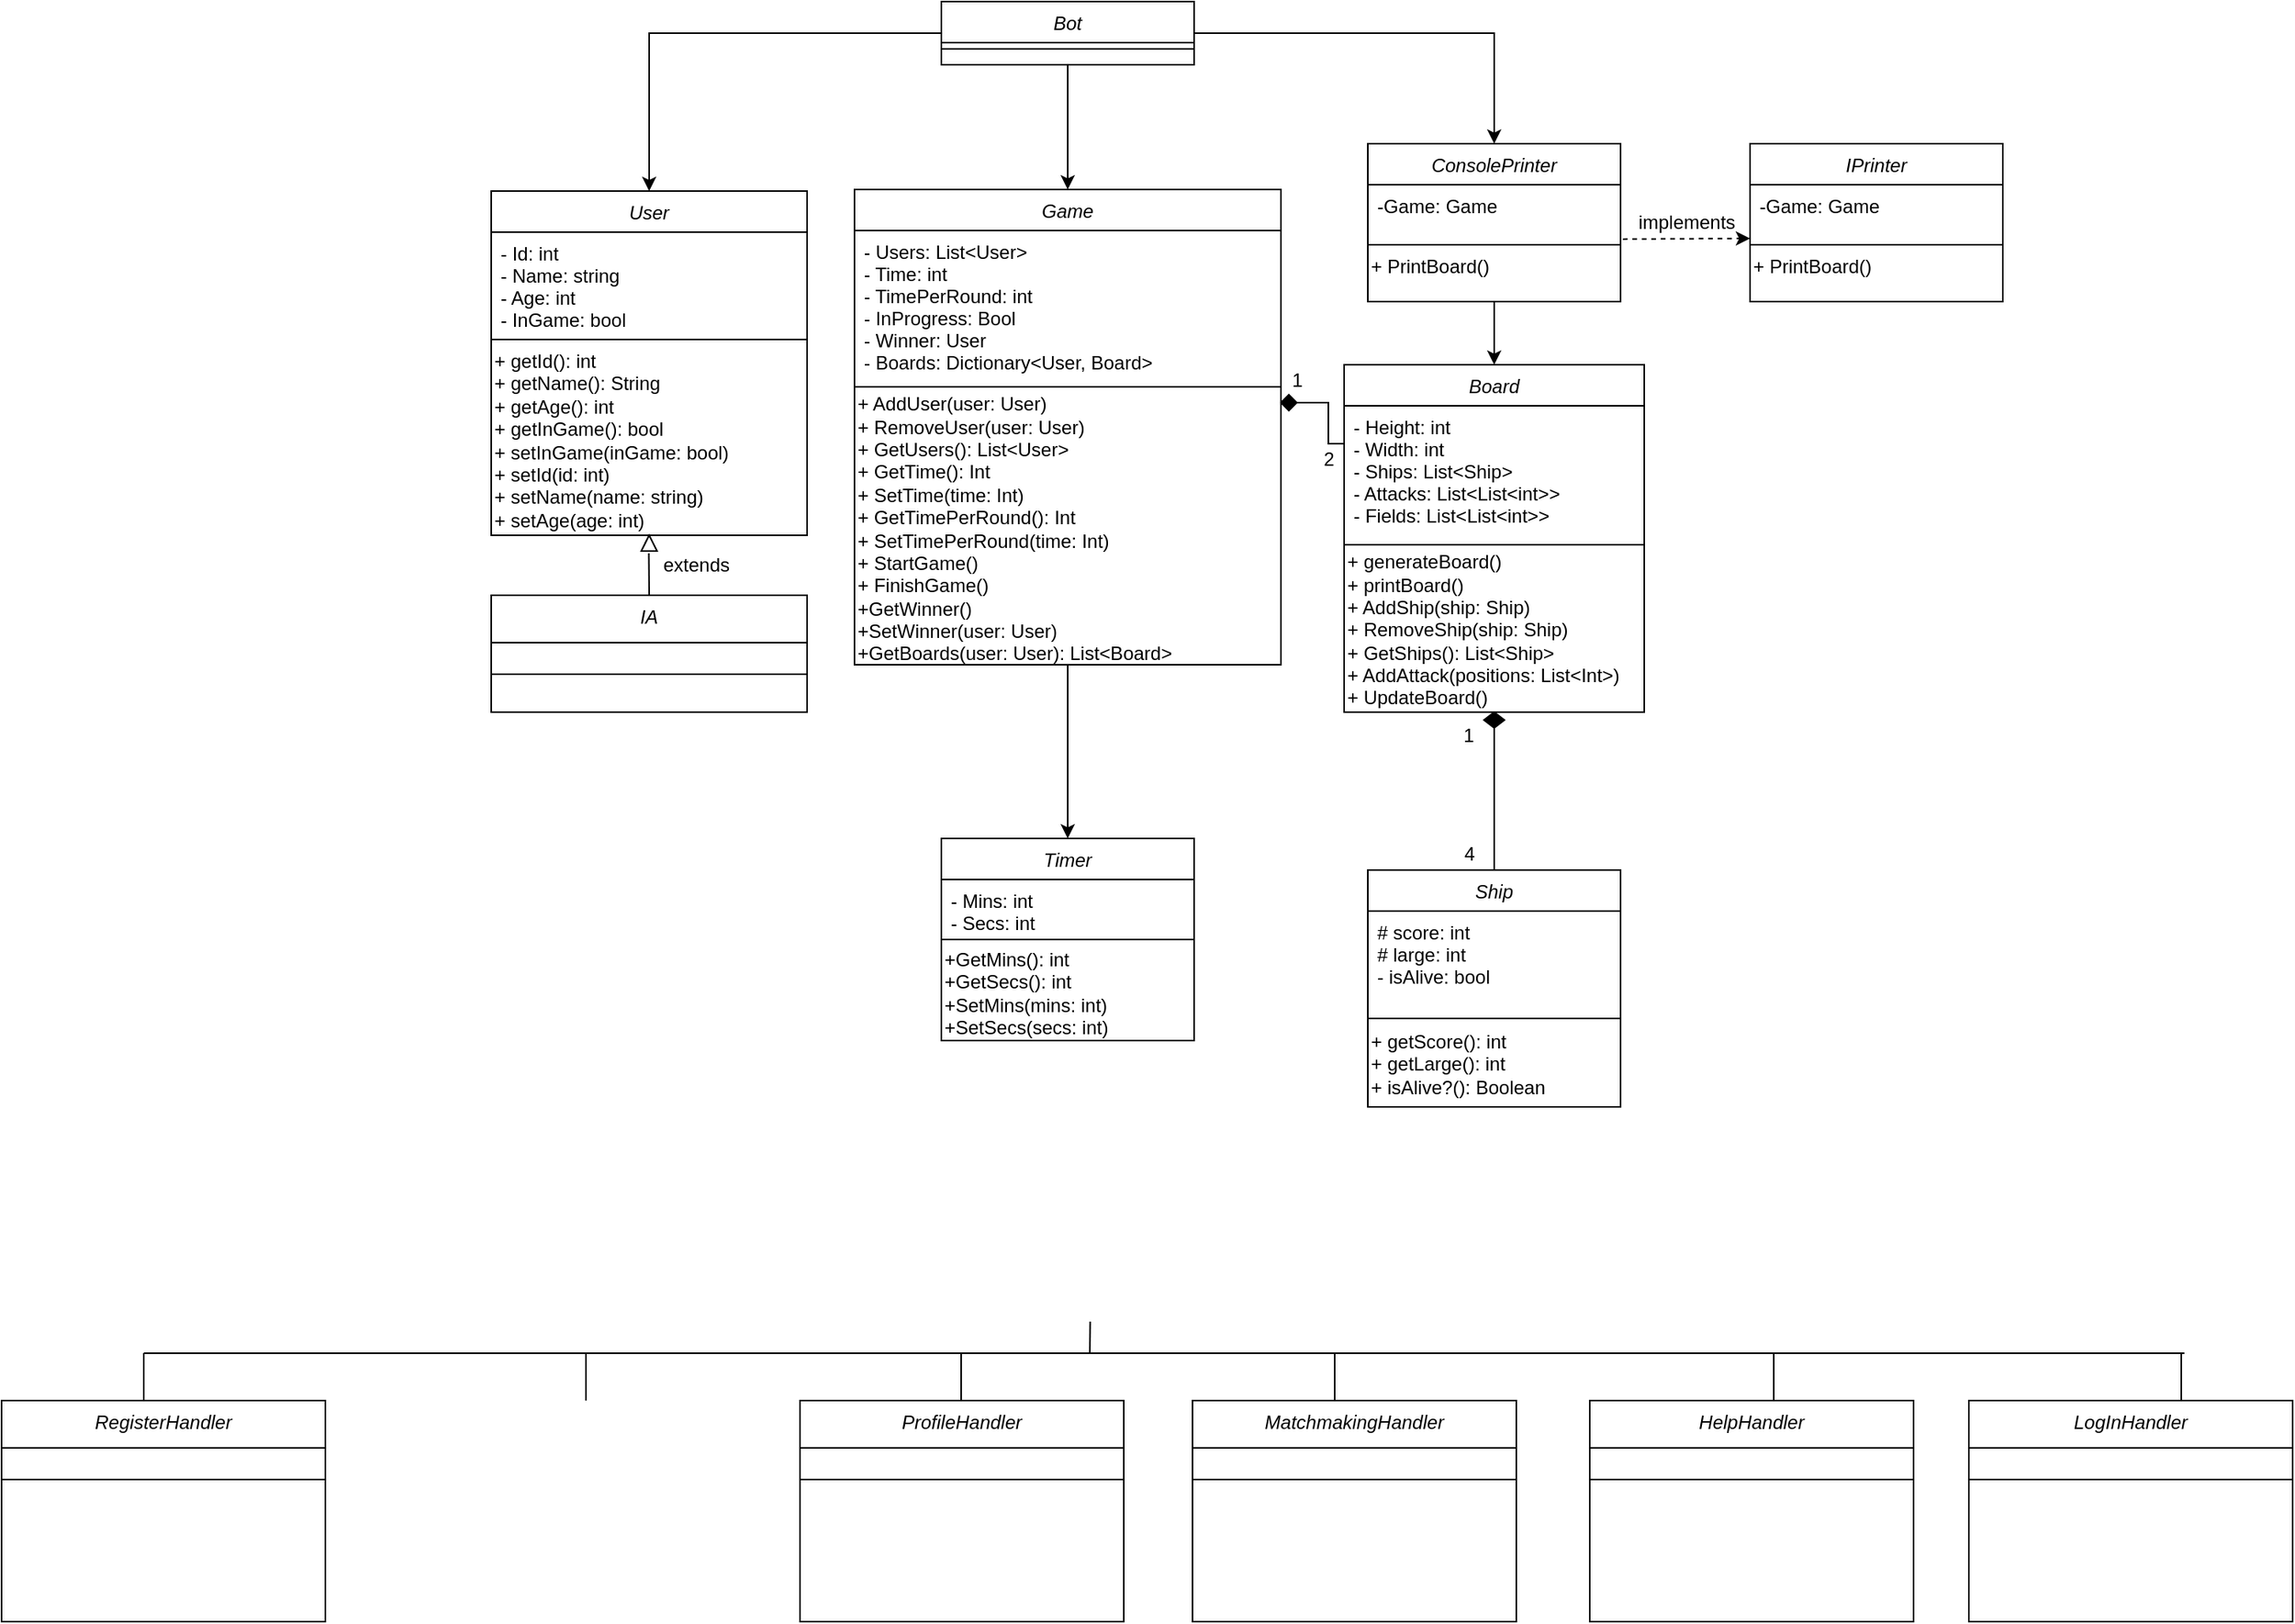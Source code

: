 <mxfile version="19.0.3" type="device"><diagram id="C5RBs43oDa-KdzZeNtuy" name="Page-1"><mxGraphModel dx="2563" dy="884" grid="1" gridSize="10" guides="1" tooltips="1" connect="1" arrows="1" fold="1" page="1" pageScale="1" pageWidth="827" pageHeight="1169" math="0" shadow="0"><root><mxCell id="WIyWlLk6GJQsqaUBKTNV-0"/><mxCell id="WIyWlLk6GJQsqaUBKTNV-1" parent="WIyWlLk6GJQsqaUBKTNV-0"/><mxCell id="zkfFHV4jXpPFQw0GAbJ--0" value="Ship" style="swimlane;fontStyle=2;align=center;verticalAlign=top;childLayout=stackLayout;horizontal=1;startSize=26;horizontalStack=0;resizeParent=1;resizeLast=0;collapsible=1;marginBottom=0;rounded=0;shadow=0;strokeWidth=1;" parent="WIyWlLk6GJQsqaUBKTNV-1" vertex="1"><mxGeometry x="95" y="784" width="160" height="150" as="geometry"><mxRectangle x="230" y="140" width="160" height="26" as="alternateBounds"/></mxGeometry></mxCell><mxCell id="zkfFHV4jXpPFQw0GAbJ--3" value="# score: int&#10;# large: int&#10;- isAlive: bool" style="text;align=left;verticalAlign=top;spacingLeft=4;spacingRight=4;overflow=hidden;rotatable=0;points=[[0,0.5],[1,0.5]];portConstraint=eastwest;rounded=0;shadow=0;html=0;" parent="zkfFHV4jXpPFQw0GAbJ--0" vertex="1"><mxGeometry y="26" width="160" height="64" as="geometry"/></mxCell><mxCell id="zkfFHV4jXpPFQw0GAbJ--4" value="" style="line;html=1;strokeWidth=1;align=left;verticalAlign=middle;spacingTop=-1;spacingLeft=3;spacingRight=3;rotatable=0;labelPosition=right;points=[];portConstraint=eastwest;" parent="zkfFHV4jXpPFQw0GAbJ--0" vertex="1"><mxGeometry y="90" width="160" height="8" as="geometry"/></mxCell><mxCell id="Oa3BnOsL49yQoCvlADtk-10" value="+ getScore(): int&lt;br&gt;+ getLarge(): int&lt;br&gt;+ isAlive?(): Boolean" style="text;html=1;align=left;verticalAlign=middle;resizable=0;points=[];autosize=1;strokeColor=none;fillColor=none;" parent="zkfFHV4jXpPFQw0GAbJ--0" vertex="1"><mxGeometry y="98" width="160" height="50" as="geometry"/></mxCell><mxCell id="Oa3BnOsL49yQoCvlADtk-0" value="User" style="swimlane;fontStyle=2;align=center;verticalAlign=top;childLayout=stackLayout;horizontal=1;startSize=26;horizontalStack=0;resizeParent=1;resizeLast=0;collapsible=1;marginBottom=0;rounded=0;shadow=0;strokeWidth=1;" parent="WIyWlLk6GJQsqaUBKTNV-1" vertex="1"><mxGeometry x="-460" y="354" width="200" height="218" as="geometry"><mxRectangle x="230" y="140" width="160" height="26" as="alternateBounds"/></mxGeometry></mxCell><mxCell id="Oa3BnOsL49yQoCvlADtk-1" value="- Id: int&#10;- Name: string&#10;- Age: int&#10;- InGame: bool" style="text;align=left;verticalAlign=top;spacingLeft=4;spacingRight=4;overflow=hidden;rotatable=0;points=[[0,0.5],[1,0.5]];portConstraint=eastwest;rounded=0;shadow=0;html=0;" parent="Oa3BnOsL49yQoCvlADtk-0" vertex="1"><mxGeometry y="26" width="200" height="64" as="geometry"/></mxCell><mxCell id="Oa3BnOsL49yQoCvlADtk-2" value="" style="line;html=1;strokeWidth=1;align=left;verticalAlign=middle;spacingTop=-1;spacingLeft=3;spacingRight=3;rotatable=0;labelPosition=right;points=[];portConstraint=eastwest;" parent="Oa3BnOsL49yQoCvlADtk-0" vertex="1"><mxGeometry y="90" width="200" height="8" as="geometry"/></mxCell><mxCell id="Oa3BnOsL49yQoCvlADtk-8" value="+ getId(): int&lt;br&gt;+ getName(): String&lt;br&gt;+ getAge(): int&lt;br&gt;+ getInGame(): bool&lt;br&gt;+ setInGame(inGame: bool)&lt;br&gt;+ setId(id: int)&lt;br&gt;+ setName(name: string)&lt;br&gt;+ setAge(age: int)" style="text;html=1;align=left;verticalAlign=middle;resizable=0;points=[];autosize=1;strokeColor=none;fillColor=none;" parent="Oa3BnOsL49yQoCvlADtk-0" vertex="1"><mxGeometry y="98" width="200" height="120" as="geometry"/></mxCell><mxCell id="Oa3BnOsL49yQoCvlADtk-11" value="Board" style="swimlane;fontStyle=2;align=center;verticalAlign=top;childLayout=stackLayout;horizontal=1;startSize=26;horizontalStack=0;resizeParent=1;resizeLast=0;collapsible=1;marginBottom=0;rounded=0;shadow=0;strokeWidth=1;" parent="WIyWlLk6GJQsqaUBKTNV-1" vertex="1"><mxGeometry x="80" y="464" width="190" height="220" as="geometry"><mxRectangle x="230" y="140" width="160" height="26" as="alternateBounds"/></mxGeometry></mxCell><mxCell id="Oa3BnOsL49yQoCvlADtk-12" value="- Height: int&#10;- Width: int&#10;- Ships: List&lt;Ship&gt;&#10;- Attacks: List&lt;List&lt;int&gt;&gt;&#10;- Fields: List&lt;List&lt;int&gt;&gt;" style="text;align=left;verticalAlign=top;spacingLeft=4;spacingRight=4;overflow=hidden;rotatable=0;points=[[0,0.5],[1,0.5]];portConstraint=eastwest;rounded=0;shadow=0;html=0;" parent="Oa3BnOsL49yQoCvlADtk-11" vertex="1"><mxGeometry y="26" width="190" height="84" as="geometry"/></mxCell><mxCell id="Oa3BnOsL49yQoCvlADtk-13" value="" style="line;html=1;strokeWidth=1;align=left;verticalAlign=middle;spacingTop=-1;spacingLeft=3;spacingRight=3;rotatable=0;labelPosition=right;points=[];portConstraint=eastwest;" parent="Oa3BnOsL49yQoCvlADtk-11" vertex="1"><mxGeometry y="110" width="190" height="8" as="geometry"/></mxCell><mxCell id="Oa3BnOsL49yQoCvlADtk-14" value="+ generateBoard()&lt;br&gt;+ printBoard()&lt;br&gt;+ AddShip(ship: Ship)&lt;br&gt;+ RemoveShip(ship: Ship)&lt;br&gt;+ GetShips(): List&amp;lt;Ship&amp;gt;&lt;br&gt;+ AddAttack(positions: List&amp;lt;Int&amp;gt;)&lt;br&gt;+ UpdateBoard()" style="text;html=1;align=left;verticalAlign=middle;resizable=0;points=[];autosize=1;strokeColor=none;fillColor=none;" parent="Oa3BnOsL49yQoCvlADtk-11" vertex="1"><mxGeometry y="118" width="190" height="100" as="geometry"/></mxCell><mxCell id="Oa3BnOsL49yQoCvlADtk-26" style="edgeStyle=orthogonalEdgeStyle;rounded=0;orthogonalLoop=1;jettySize=auto;html=1;entryX=0.5;entryY=0;entryDx=0;entryDy=0;" parent="WIyWlLk6GJQsqaUBKTNV-1" source="Oa3BnOsL49yQoCvlADtk-15" target="Oa3BnOsL49yQoCvlADtk-0" edge="1"><mxGeometry relative="1" as="geometry"/></mxCell><mxCell id="Oa3BnOsL49yQoCvlADtk-27" style="edgeStyle=orthogonalEdgeStyle;rounded=0;orthogonalLoop=1;jettySize=auto;html=1;entryX=0.5;entryY=0;entryDx=0;entryDy=0;" parent="WIyWlLk6GJQsqaUBKTNV-1" source="Oa3BnOsL49yQoCvlADtk-15" target="Oa3BnOsL49yQoCvlADtk-20" edge="1"><mxGeometry relative="1" as="geometry"/></mxCell><mxCell id="Oa3BnOsL49yQoCvlADtk-32" style="edgeStyle=orthogonalEdgeStyle;rounded=0;orthogonalLoop=1;jettySize=auto;html=1;entryX=0.5;entryY=0;entryDx=0;entryDy=0;" parent="WIyWlLk6GJQsqaUBKTNV-1" source="Oa3BnOsL49yQoCvlADtk-15" target="Oa3BnOsL49yQoCvlADtk-28" edge="1"><mxGeometry relative="1" as="geometry"/></mxCell><mxCell id="Oa3BnOsL49yQoCvlADtk-15" value="Bot" style="swimlane;fontStyle=2;align=center;verticalAlign=top;childLayout=stackLayout;horizontal=1;startSize=26;horizontalStack=0;resizeParent=1;resizeLast=0;collapsible=1;marginBottom=0;rounded=0;shadow=0;strokeWidth=1;" parent="WIyWlLk6GJQsqaUBKTNV-1" vertex="1"><mxGeometry x="-175" y="234" width="160" height="40" as="geometry"><mxRectangle x="230" y="140" width="160" height="26" as="alternateBounds"/></mxGeometry></mxCell><mxCell id="Oa3BnOsL49yQoCvlADtk-17" value="" style="line;html=1;strokeWidth=1;align=left;verticalAlign=middle;spacingTop=-1;spacingLeft=3;spacingRight=3;rotatable=0;labelPosition=right;points=[];portConstraint=eastwest;" parent="Oa3BnOsL49yQoCvlADtk-15" vertex="1"><mxGeometry y="26" width="160" height="8" as="geometry"/></mxCell><mxCell id="Oa3BnOsL49yQoCvlADtk-20" value="Game" style="swimlane;fontStyle=2;align=center;verticalAlign=top;childLayout=stackLayout;horizontal=1;startSize=26;horizontalStack=0;resizeParent=1;resizeLast=0;collapsible=1;marginBottom=0;rounded=0;shadow=0;strokeWidth=1;" parent="WIyWlLk6GJQsqaUBKTNV-1" vertex="1"><mxGeometry x="-230" y="353" width="270" height="301" as="geometry"><mxRectangle x="230" y="140" width="160" height="26" as="alternateBounds"/></mxGeometry></mxCell><mxCell id="Oa3BnOsL49yQoCvlADtk-21" value="- Users: List&lt;User&gt;&#10;- Time: int&#10;- TimePerRound: int&#10;- InProgress: Bool&#10;- Winner: User&#10;- Boards: Dictionary&lt;User, Board&gt;&#10;" style="text;align=left;verticalAlign=top;spacingLeft=4;spacingRight=4;overflow=hidden;rotatable=0;points=[[0,0.5],[1,0.5]];portConstraint=eastwest;rounded=0;shadow=0;html=0;" parent="Oa3BnOsL49yQoCvlADtk-20" vertex="1"><mxGeometry y="26" width="270" height="94" as="geometry"/></mxCell><mxCell id="Oa3BnOsL49yQoCvlADtk-22" value="" style="line;html=1;strokeWidth=1;align=left;verticalAlign=middle;spacingTop=-1;spacingLeft=3;spacingRight=3;rotatable=0;labelPosition=right;points=[];portConstraint=eastwest;" parent="Oa3BnOsL49yQoCvlADtk-20" vertex="1"><mxGeometry y="120" width="270" height="10" as="geometry"/></mxCell><mxCell id="Oa3BnOsL49yQoCvlADtk-23" value="+ AddUser(user: User)&lt;br&gt;+ RemoveUser(user: User)&lt;br&gt;+ GetUsers(): List&amp;lt;User&amp;gt;&lt;br&gt;+ GetTime(): Int&lt;br&gt;+ SetTime(time: Int)&lt;br&gt;+ GetTimePerRound(): Int&lt;br&gt;+ SetTimePerRound(time: Int)&lt;br&gt;+ StartGame()&lt;br&gt;+ FinishGame()&lt;br&gt;+GetWinner()&lt;br&gt;+SetWinner(user: User)&lt;br&gt;+GetBoards(user: User): List&amp;lt;Board&amp;gt;" style="text;html=1;align=left;verticalAlign=middle;resizable=0;points=[];autosize=1;strokeColor=none;fillColor=none;" parent="Oa3BnOsL49yQoCvlADtk-20" vertex="1"><mxGeometry y="130" width="270" height="170" as="geometry"/></mxCell><mxCell id="Oa3BnOsL49yQoCvlADtk-28" value="ConsolePrinter" style="swimlane;fontStyle=2;align=center;verticalAlign=top;childLayout=stackLayout;horizontal=1;startSize=26;horizontalStack=0;resizeParent=1;resizeLast=0;collapsible=1;marginBottom=0;rounded=0;shadow=0;strokeWidth=1;" parent="WIyWlLk6GJQsqaUBKTNV-1" vertex="1"><mxGeometry x="95" y="324" width="160" height="100" as="geometry"><mxRectangle x="230" y="140" width="160" height="26" as="alternateBounds"/></mxGeometry></mxCell><mxCell id="Oa3BnOsL49yQoCvlADtk-29" value="-Game: Game" style="text;align=left;verticalAlign=top;spacingLeft=4;spacingRight=4;overflow=hidden;rotatable=0;points=[[0,0.5],[1,0.5]];portConstraint=eastwest;rounded=0;shadow=0;html=0;" parent="Oa3BnOsL49yQoCvlADtk-28" vertex="1"><mxGeometry y="26" width="160" height="34" as="geometry"/></mxCell><mxCell id="Oa3BnOsL49yQoCvlADtk-30" value="" style="line;html=1;strokeWidth=1;align=left;verticalAlign=middle;spacingTop=-1;spacingLeft=3;spacingRight=3;rotatable=0;labelPosition=right;points=[];portConstraint=eastwest;" parent="Oa3BnOsL49yQoCvlADtk-28" vertex="1"><mxGeometry y="60" width="160" height="8" as="geometry"/></mxCell><mxCell id="Oa3BnOsL49yQoCvlADtk-31" value="+ PrintBoard()" style="text;html=1;align=left;verticalAlign=middle;resizable=0;points=[];autosize=1;strokeColor=none;fillColor=none;" parent="Oa3BnOsL49yQoCvlADtk-28" vertex="1"><mxGeometry y="68" width="160" height="20" as="geometry"/></mxCell><mxCell id="Oa3BnOsL49yQoCvlADtk-37" style="edgeStyle=orthogonalEdgeStyle;rounded=0;orthogonalLoop=1;jettySize=auto;html=1;entryX=0.5;entryY=0;entryDx=0;entryDy=0;exitX=0.5;exitY=1;exitDx=0;exitDy=0;" parent="WIyWlLk6GJQsqaUBKTNV-1" source="Oa3BnOsL49yQoCvlADtk-28" target="Oa3BnOsL49yQoCvlADtk-11" edge="1"><mxGeometry relative="1" as="geometry"><mxPoint x="140" y="434" as="sourcePoint"/></mxGeometry></mxCell><mxCell id="bSqjZZMT7xmnevvYRMz8-1" value="" style="rhombus;whiteSpace=wrap;html=1;fillColor=#000000;" parent="WIyWlLk6GJQsqaUBKTNV-1" vertex="1"><mxGeometry x="40" y="483" width="10" height="10" as="geometry"/></mxCell><mxCell id="bSqjZZMT7xmnevvYRMz8-3" value="1" style="text;html=1;align=center;verticalAlign=middle;resizable=0;points=[];autosize=1;strokeColor=none;fillColor=none;" parent="WIyWlLk6GJQsqaUBKTNV-1" vertex="1"><mxGeometry x="40" y="464" width="20" height="20" as="geometry"/></mxCell><mxCell id="bSqjZZMT7xmnevvYRMz8-4" value="2" style="text;html=1;align=center;verticalAlign=middle;resizable=0;points=[];autosize=1;strokeColor=none;fillColor=none;" parent="WIyWlLk6GJQsqaUBKTNV-1" vertex="1"><mxGeometry x="60" y="514" width="20" height="20" as="geometry"/></mxCell><mxCell id="9Ivj33_XYbk1Kyzs23di-0" value="" style="endArrow=none;html=1;rounded=0;entryX=1;entryY=0.5;entryDx=0;entryDy=0;" parent="WIyWlLk6GJQsqaUBKTNV-1" target="bSqjZZMT7xmnevvYRMz8-1" edge="1"><mxGeometry width="50" height="50" relative="1" as="geometry"><mxPoint x="80" y="514" as="sourcePoint"/><mxPoint x="-10" y="494" as="targetPoint"/><Array as="points"><mxPoint x="70" y="514"/><mxPoint x="70" y="488"/></Array></mxGeometry></mxCell><mxCell id="9Ivj33_XYbk1Kyzs23di-4" value="IPrinter" style="swimlane;fontStyle=2;align=center;verticalAlign=top;childLayout=stackLayout;horizontal=1;startSize=26;horizontalStack=0;resizeParent=1;resizeLast=0;collapsible=1;marginBottom=0;rounded=0;shadow=0;strokeWidth=1;" parent="WIyWlLk6GJQsqaUBKTNV-1" vertex="1"><mxGeometry x="337" y="324" width="160" height="100" as="geometry"><mxRectangle x="230" y="140" width="160" height="26" as="alternateBounds"/></mxGeometry></mxCell><mxCell id="9Ivj33_XYbk1Kyzs23di-5" value="-Game: Game" style="text;align=left;verticalAlign=top;spacingLeft=4;spacingRight=4;overflow=hidden;rotatable=0;points=[[0,0.5],[1,0.5]];portConstraint=eastwest;rounded=0;shadow=0;html=0;" parent="9Ivj33_XYbk1Kyzs23di-4" vertex="1"><mxGeometry y="26" width="160" height="34" as="geometry"/></mxCell><mxCell id="9Ivj33_XYbk1Kyzs23di-6" value="" style="line;html=1;strokeWidth=1;align=left;verticalAlign=middle;spacingTop=-1;spacingLeft=3;spacingRight=3;rotatable=0;labelPosition=right;points=[];portConstraint=eastwest;" parent="9Ivj33_XYbk1Kyzs23di-4" vertex="1"><mxGeometry y="60" width="160" height="8" as="geometry"/></mxCell><mxCell id="9Ivj33_XYbk1Kyzs23di-7" value="+ PrintBoard()" style="text;html=1;align=left;verticalAlign=middle;resizable=0;points=[];autosize=1;strokeColor=none;fillColor=none;" parent="9Ivj33_XYbk1Kyzs23di-4" vertex="1"><mxGeometry y="68" width="160" height="20" as="geometry"/></mxCell><mxCell id="9Ivj33_XYbk1Kyzs23di-9" value="implements" style="text;html=1;strokeColor=none;fillColor=none;align=center;verticalAlign=middle;whiteSpace=wrap;rounded=0;" parent="WIyWlLk6GJQsqaUBKTNV-1" vertex="1"><mxGeometry x="267" y="359" width="60" height="30" as="geometry"/></mxCell><mxCell id="9Ivj33_XYbk1Kyzs23di-12" value="" style="endArrow=none;html=1;rounded=0;exitX=0.5;exitY=0;exitDx=0;exitDy=0;entryX=0.5;entryY=1;entryDx=0;entryDy=0;startArrow=none;" parent="WIyWlLk6GJQsqaUBKTNV-1" source="9qXfuCh5ihIQ6grGx1w4-24" target="Oa3BnOsL49yQoCvlADtk-11" edge="1"><mxGeometry width="50" height="50" relative="1" as="geometry"><mxPoint x="-103" y="804" as="sourcePoint"/><mxPoint x="67" y="674" as="targetPoint"/><Array as="points"/></mxGeometry></mxCell><mxCell id="9Ivj33_XYbk1Kyzs23di-13" value="1" style="text;html=1;strokeColor=none;fillColor=none;align=center;verticalAlign=middle;whiteSpace=wrap;rounded=0;" parent="WIyWlLk6GJQsqaUBKTNV-1" vertex="1"><mxGeometry x="128.5" y="684" width="60" height="30" as="geometry"/></mxCell><mxCell id="9Ivj33_XYbk1Kyzs23di-14" value="4" style="text;html=1;align=center;verticalAlign=middle;resizable=0;points=[];autosize=1;strokeColor=none;fillColor=none;" parent="WIyWlLk6GJQsqaUBKTNV-1" vertex="1"><mxGeometry x="148.5" y="764" width="20" height="20" as="geometry"/></mxCell><mxCell id="9qXfuCh5ihIQ6grGx1w4-3" value="" style="endArrow=classic;html=1;rounded=0;dashed=1;exitX=1.009;exitY=1.013;exitDx=0;exitDy=0;exitPerimeter=0;" parent="WIyWlLk6GJQsqaUBKTNV-1" source="Oa3BnOsL49yQoCvlADtk-29" edge="1"><mxGeometry relative="1" as="geometry"><mxPoint x="227" y="384" as="sourcePoint"/><mxPoint x="337" y="384" as="targetPoint"/></mxGeometry></mxCell><mxCell id="9qXfuCh5ihIQ6grGx1w4-7" value="Timer" style="swimlane;fontStyle=2;align=center;verticalAlign=top;childLayout=stackLayout;horizontal=1;startSize=26;horizontalStack=0;resizeParent=1;resizeLast=0;collapsible=1;marginBottom=0;rounded=0;shadow=0;strokeWidth=1;" parent="WIyWlLk6GJQsqaUBKTNV-1" vertex="1"><mxGeometry x="-175" y="764" width="160" height="128" as="geometry"><mxRectangle x="230" y="140" width="160" height="26" as="alternateBounds"/></mxGeometry></mxCell><mxCell id="9qXfuCh5ihIQ6grGx1w4-8" value="- Mins: int&#10;- Secs: int" style="text;align=left;verticalAlign=top;spacingLeft=4;spacingRight=4;overflow=hidden;rotatable=0;points=[[0,0.5],[1,0.5]];portConstraint=eastwest;rounded=0;shadow=0;html=0;" parent="9qXfuCh5ihIQ6grGx1w4-7" vertex="1"><mxGeometry y="26" width="160" height="34" as="geometry"/></mxCell><mxCell id="9qXfuCh5ihIQ6grGx1w4-9" value="" style="line;html=1;strokeWidth=1;align=left;verticalAlign=middle;spacingTop=-1;spacingLeft=3;spacingRight=3;rotatable=0;labelPosition=right;points=[];portConstraint=eastwest;" parent="9qXfuCh5ihIQ6grGx1w4-7" vertex="1"><mxGeometry y="60" width="160" height="8" as="geometry"/></mxCell><mxCell id="9qXfuCh5ihIQ6grGx1w4-10" value="+GetMins(): int&lt;br&gt;+GetSecs(): int&lt;br&gt;+SetMins(mins: int)&lt;br&gt;+SetSecs(secs: int)" style="text;html=1;align=left;verticalAlign=middle;resizable=0;points=[];autosize=1;strokeColor=none;fillColor=none;" parent="9qXfuCh5ihIQ6grGx1w4-7" vertex="1"><mxGeometry y="68" width="160" height="60" as="geometry"/></mxCell><mxCell id="9qXfuCh5ihIQ6grGx1w4-24" value="" style="rhombus;whiteSpace=wrap;html=1;fillColor=#000000;" parent="WIyWlLk6GJQsqaUBKTNV-1" vertex="1"><mxGeometry x="168.5" y="684" width="13" height="10" as="geometry"/></mxCell><mxCell id="9qXfuCh5ihIQ6grGx1w4-25" value="" style="endArrow=none;html=1;rounded=0;exitX=0.5;exitY=0;exitDx=0;exitDy=0;entryX=0.5;entryY=1;entryDx=0;entryDy=0;" parent="WIyWlLk6GJQsqaUBKTNV-1" source="zkfFHV4jXpPFQw0GAbJ--0" target="9qXfuCh5ihIQ6grGx1w4-24" edge="1"><mxGeometry width="50" height="50" relative="1" as="geometry"><mxPoint x="175" y="784" as="sourcePoint"/><mxPoint x="175" y="684" as="targetPoint"/><Array as="points"><mxPoint x="175" y="724"/></Array></mxGeometry></mxCell><mxCell id="9qXfuCh5ihIQ6grGx1w4-26" value="" style="endArrow=classic;html=1;rounded=0;exitX=0.5;exitY=1;exitDx=0;exitDy=0;" parent="WIyWlLk6GJQsqaUBKTNV-1" source="Oa3BnOsL49yQoCvlADtk-20" target="9qXfuCh5ihIQ6grGx1w4-7" edge="1"><mxGeometry width="50" height="50" relative="1" as="geometry"><mxPoint x="-33" y="804" as="sourcePoint"/><mxPoint x="17" y="754" as="targetPoint"/></mxGeometry></mxCell><mxCell id="9qXfuCh5ihIQ6grGx1w4-27" value="IA" style="swimlane;fontStyle=2;align=center;verticalAlign=top;childLayout=stackLayout;horizontal=1;startSize=30;horizontalStack=0;resizeParent=1;resizeLast=0;collapsible=1;marginBottom=0;rounded=0;shadow=0;strokeWidth=1;" vertex="1" parent="WIyWlLk6GJQsqaUBKTNV-1"><mxGeometry x="-460" y="610" width="200" height="74" as="geometry"><mxRectangle x="230" y="140" width="160" height="26" as="alternateBounds"/></mxGeometry></mxCell><mxCell id="9qXfuCh5ihIQ6grGx1w4-29" value="" style="line;html=1;strokeWidth=1;align=left;verticalAlign=middle;spacingTop=-1;spacingLeft=3;spacingRight=3;rotatable=0;labelPosition=right;points=[];portConstraint=eastwest;" vertex="1" parent="9qXfuCh5ihIQ6grGx1w4-27"><mxGeometry y="30" width="200" height="40" as="geometry"/></mxCell><mxCell id="9qXfuCh5ihIQ6grGx1w4-37" value="" style="endArrow=none;html=1;rounded=0;strokeColor=#000000;exitX=0.5;exitY=0;exitDx=0;exitDy=0;entryX=0.5;entryY=1.003;entryDx=0;entryDy=0;entryPerimeter=0;startArrow=none;" parent="WIyWlLk6GJQsqaUBKTNV-1" source="9qXfuCh5ihIQ6grGx1w4-38" target="Oa3BnOsL49yQoCvlADtk-8" edge="1"><mxGeometry width="50" height="50" relative="1" as="geometry"><mxPoint x="-360" y="580" as="sourcePoint"/><mxPoint x="-310" y="530" as="targetPoint"/></mxGeometry></mxCell><mxCell id="9qXfuCh5ihIQ6grGx1w4-38" value="" style="triangle;whiteSpace=wrap;html=1;rotation=-90;" parent="WIyWlLk6GJQsqaUBKTNV-1" vertex="1"><mxGeometry x="-365" y="572" width="10" height="10" as="geometry"/></mxCell><mxCell id="9qXfuCh5ihIQ6grGx1w4-40" value="" style="endArrow=none;html=1;rounded=0;strokeColor=#000000;exitX=0.5;exitY=0;exitDx=0;exitDy=0;entryX=-0.143;entryY=0.477;entryDx=0;entryDy=0;entryPerimeter=0;" edge="1" parent="WIyWlLk6GJQsqaUBKTNV-1" source="9qXfuCh5ihIQ6grGx1w4-27" target="9qXfuCh5ihIQ6grGx1w4-38"><mxGeometry width="50" height="50" relative="1" as="geometry"><mxPoint x="-380" y="600" as="sourcePoint"/><mxPoint x="-330" y="550" as="targetPoint"/></mxGeometry></mxCell><mxCell id="9qXfuCh5ihIQ6grGx1w4-41" value="extends" style="text;html=1;strokeColor=none;fillColor=none;align=center;verticalAlign=middle;whiteSpace=wrap;rounded=0;" vertex="1" parent="WIyWlLk6GJQsqaUBKTNV-1"><mxGeometry x="-340" y="582" width="20" height="18" as="geometry"/></mxCell><mxCell id="S4wN4refPScA53FnZciP-18" value="HelpHandler&#10;" style="swimlane;fontStyle=2;align=center;verticalAlign=top;childLayout=stackLayout;horizontal=1;startSize=30;horizontalStack=0;resizeParent=1;resizeLast=0;collapsible=1;marginBottom=0;rounded=0;shadow=0;strokeWidth=1;" vertex="1" parent="WIyWlLk6GJQsqaUBKTNV-1"><mxGeometry x="235.5" y="1120" width="205" height="140" as="geometry"><mxRectangle x="230" y="140" width="160" height="26" as="alternateBounds"/></mxGeometry></mxCell><mxCell id="S4wN4refPScA53FnZciP-19" value="" style="line;html=1;strokeWidth=1;align=left;verticalAlign=middle;spacingTop=-1;spacingLeft=3;spacingRight=3;rotatable=0;labelPosition=right;points=[];portConstraint=eastwest;" vertex="1" parent="S4wN4refPScA53FnZciP-18"><mxGeometry y="30" width="205" height="40" as="geometry"/></mxCell><mxCell id="S4wN4refPScA53FnZciP-22" value="MatchmakingHandler" style="swimlane;fontStyle=2;align=center;verticalAlign=top;childLayout=stackLayout;horizontal=1;startSize=30;horizontalStack=0;resizeParent=1;resizeLast=0;collapsible=1;marginBottom=0;rounded=0;shadow=0;strokeWidth=1;" vertex="1" parent="WIyWlLk6GJQsqaUBKTNV-1"><mxGeometry x="-16" y="1120" width="205" height="140" as="geometry"><mxRectangle x="230" y="140" width="160" height="26" as="alternateBounds"/></mxGeometry></mxCell><mxCell id="S4wN4refPScA53FnZciP-23" value="" style="line;html=1;strokeWidth=1;align=left;verticalAlign=middle;spacingTop=-1;spacingLeft=3;spacingRight=3;rotatable=0;labelPosition=right;points=[];portConstraint=eastwest;" vertex="1" parent="S4wN4refPScA53FnZciP-22"><mxGeometry y="30" width="205" height="40" as="geometry"/></mxCell><mxCell id="S4wN4refPScA53FnZciP-24" value="ProfileHandler" style="swimlane;fontStyle=2;align=center;verticalAlign=top;childLayout=stackLayout;horizontal=1;startSize=30;horizontalStack=0;resizeParent=1;resizeLast=0;collapsible=1;marginBottom=0;rounded=0;shadow=0;strokeWidth=1;" vertex="1" parent="WIyWlLk6GJQsqaUBKTNV-1"><mxGeometry x="-264.5" y="1120" width="205" height="140" as="geometry"><mxRectangle x="230" y="140" width="160" height="26" as="alternateBounds"/></mxGeometry></mxCell><mxCell id="S4wN4refPScA53FnZciP-25" value="" style="line;html=1;strokeWidth=1;align=left;verticalAlign=middle;spacingTop=-1;spacingLeft=3;spacingRight=3;rotatable=0;labelPosition=right;points=[];portConstraint=eastwest;" vertex="1" parent="S4wN4refPScA53FnZciP-24"><mxGeometry y="30" width="205" height="40" as="geometry"/></mxCell><mxCell id="S4wN4refPScA53FnZciP-26" value="RegisterHandler" style="swimlane;fontStyle=2;align=center;verticalAlign=top;childLayout=stackLayout;horizontal=1;startSize=30;horizontalStack=0;resizeParent=1;resizeLast=0;collapsible=1;marginBottom=0;rounded=0;shadow=0;strokeWidth=1;" vertex="1" parent="WIyWlLk6GJQsqaUBKTNV-1"><mxGeometry x="-770" y="1120" width="205" height="140" as="geometry"><mxRectangle x="230" y="140" width="160" height="26" as="alternateBounds"/></mxGeometry></mxCell><mxCell id="S4wN4refPScA53FnZciP-27" value="" style="line;html=1;strokeWidth=1;align=left;verticalAlign=middle;spacingTop=-1;spacingLeft=3;spacingRight=3;rotatable=0;labelPosition=right;points=[];portConstraint=eastwest;" vertex="1" parent="S4wN4refPScA53FnZciP-26"><mxGeometry y="30" width="205" height="40" as="geometry"/></mxCell><mxCell id="S4wN4refPScA53FnZciP-20" value="LogInHandler" style="swimlane;fontStyle=2;align=center;verticalAlign=top;childLayout=stackLayout;horizontal=1;startSize=30;horizontalStack=0;resizeParent=1;resizeLast=0;collapsible=1;marginBottom=0;rounded=0;shadow=0;strokeWidth=1;" vertex="1" parent="WIyWlLk6GJQsqaUBKTNV-1"><mxGeometry x="475.5" y="1120" width="205" height="140" as="geometry"><mxRectangle x="230" y="140" width="160" height="26" as="alternateBounds"/></mxGeometry></mxCell><mxCell id="S4wN4refPScA53FnZciP-21" value="" style="line;html=1;strokeWidth=1;align=left;verticalAlign=middle;spacingTop=-1;spacingLeft=3;spacingRight=3;rotatable=0;labelPosition=right;points=[];portConstraint=eastwest;" vertex="1" parent="S4wN4refPScA53FnZciP-20"><mxGeometry y="30" width="205" height="40" as="geometry"/></mxCell><mxCell id="S4wN4refPScA53FnZciP-28" value="" style="endArrow=none;html=1;rounded=0;" edge="1" parent="WIyWlLk6GJQsqaUBKTNV-1"><mxGeometry width="50" height="50" relative="1" as="geometry"><mxPoint x="-680" y="1090" as="sourcePoint"/><mxPoint x="612" y="1090" as="targetPoint"/></mxGeometry></mxCell><mxCell id="S4wN4refPScA53FnZciP-29" value="" style="endArrow=none;html=1;rounded=0;" edge="1" parent="WIyWlLk6GJQsqaUBKTNV-1"><mxGeometry width="50" height="50" relative="1" as="geometry"><mxPoint x="-680" y="1120" as="sourcePoint"/><mxPoint x="-680" y="1090" as="targetPoint"/></mxGeometry></mxCell><mxCell id="S4wN4refPScA53FnZciP-30" value="" style="endArrow=none;html=1;rounded=0;" edge="1" parent="WIyWlLk6GJQsqaUBKTNV-1"><mxGeometry width="50" height="50" relative="1" as="geometry"><mxPoint x="74.05" y="1120" as="sourcePoint"/><mxPoint x="74.05" y="1090" as="targetPoint"/></mxGeometry></mxCell><mxCell id="S4wN4refPScA53FnZciP-31" value="" style="endArrow=none;html=1;rounded=0;" edge="1" parent="WIyWlLk6GJQsqaUBKTNV-1"><mxGeometry width="50" height="50" relative="1" as="geometry"><mxPoint x="-162.48" y="1120" as="sourcePoint"/><mxPoint x="-162.48" y="1090" as="targetPoint"/></mxGeometry></mxCell><mxCell id="S4wN4refPScA53FnZciP-32" value="" style="endArrow=none;html=1;rounded=0;" edge="1" parent="WIyWlLk6GJQsqaUBKTNV-1"><mxGeometry width="50" height="50" relative="1" as="geometry"><mxPoint x="-400" y="1120" as="sourcePoint"/><mxPoint x="-400" y="1090" as="targetPoint"/></mxGeometry></mxCell><mxCell id="S4wN4refPScA53FnZciP-33" value="" style="endArrow=none;html=1;rounded=0;" edge="1" parent="WIyWlLk6GJQsqaUBKTNV-1"><mxGeometry width="50" height="50" relative="1" as="geometry"><mxPoint x="610" y="1120" as="sourcePoint"/><mxPoint x="610" y="1090" as="targetPoint"/></mxGeometry></mxCell><mxCell id="S4wN4refPScA53FnZciP-34" value="" style="endArrow=none;html=1;rounded=0;" edge="1" parent="WIyWlLk6GJQsqaUBKTNV-1"><mxGeometry width="50" height="50" relative="1" as="geometry"><mxPoint x="352" y="1120" as="sourcePoint"/><mxPoint x="352" y="1090" as="targetPoint"/></mxGeometry></mxCell><mxCell id="S4wN4refPScA53FnZciP-35" value="" style="endArrow=none;html=1;rounded=0;" edge="1" parent="WIyWlLk6GJQsqaUBKTNV-1"><mxGeometry width="50" height="50" relative="1" as="geometry"><mxPoint x="-81" y="1090" as="sourcePoint"/><mxPoint x="-80.77" y="1070" as="targetPoint"/></mxGeometry></mxCell></root></mxGraphModel></diagram></mxfile>
